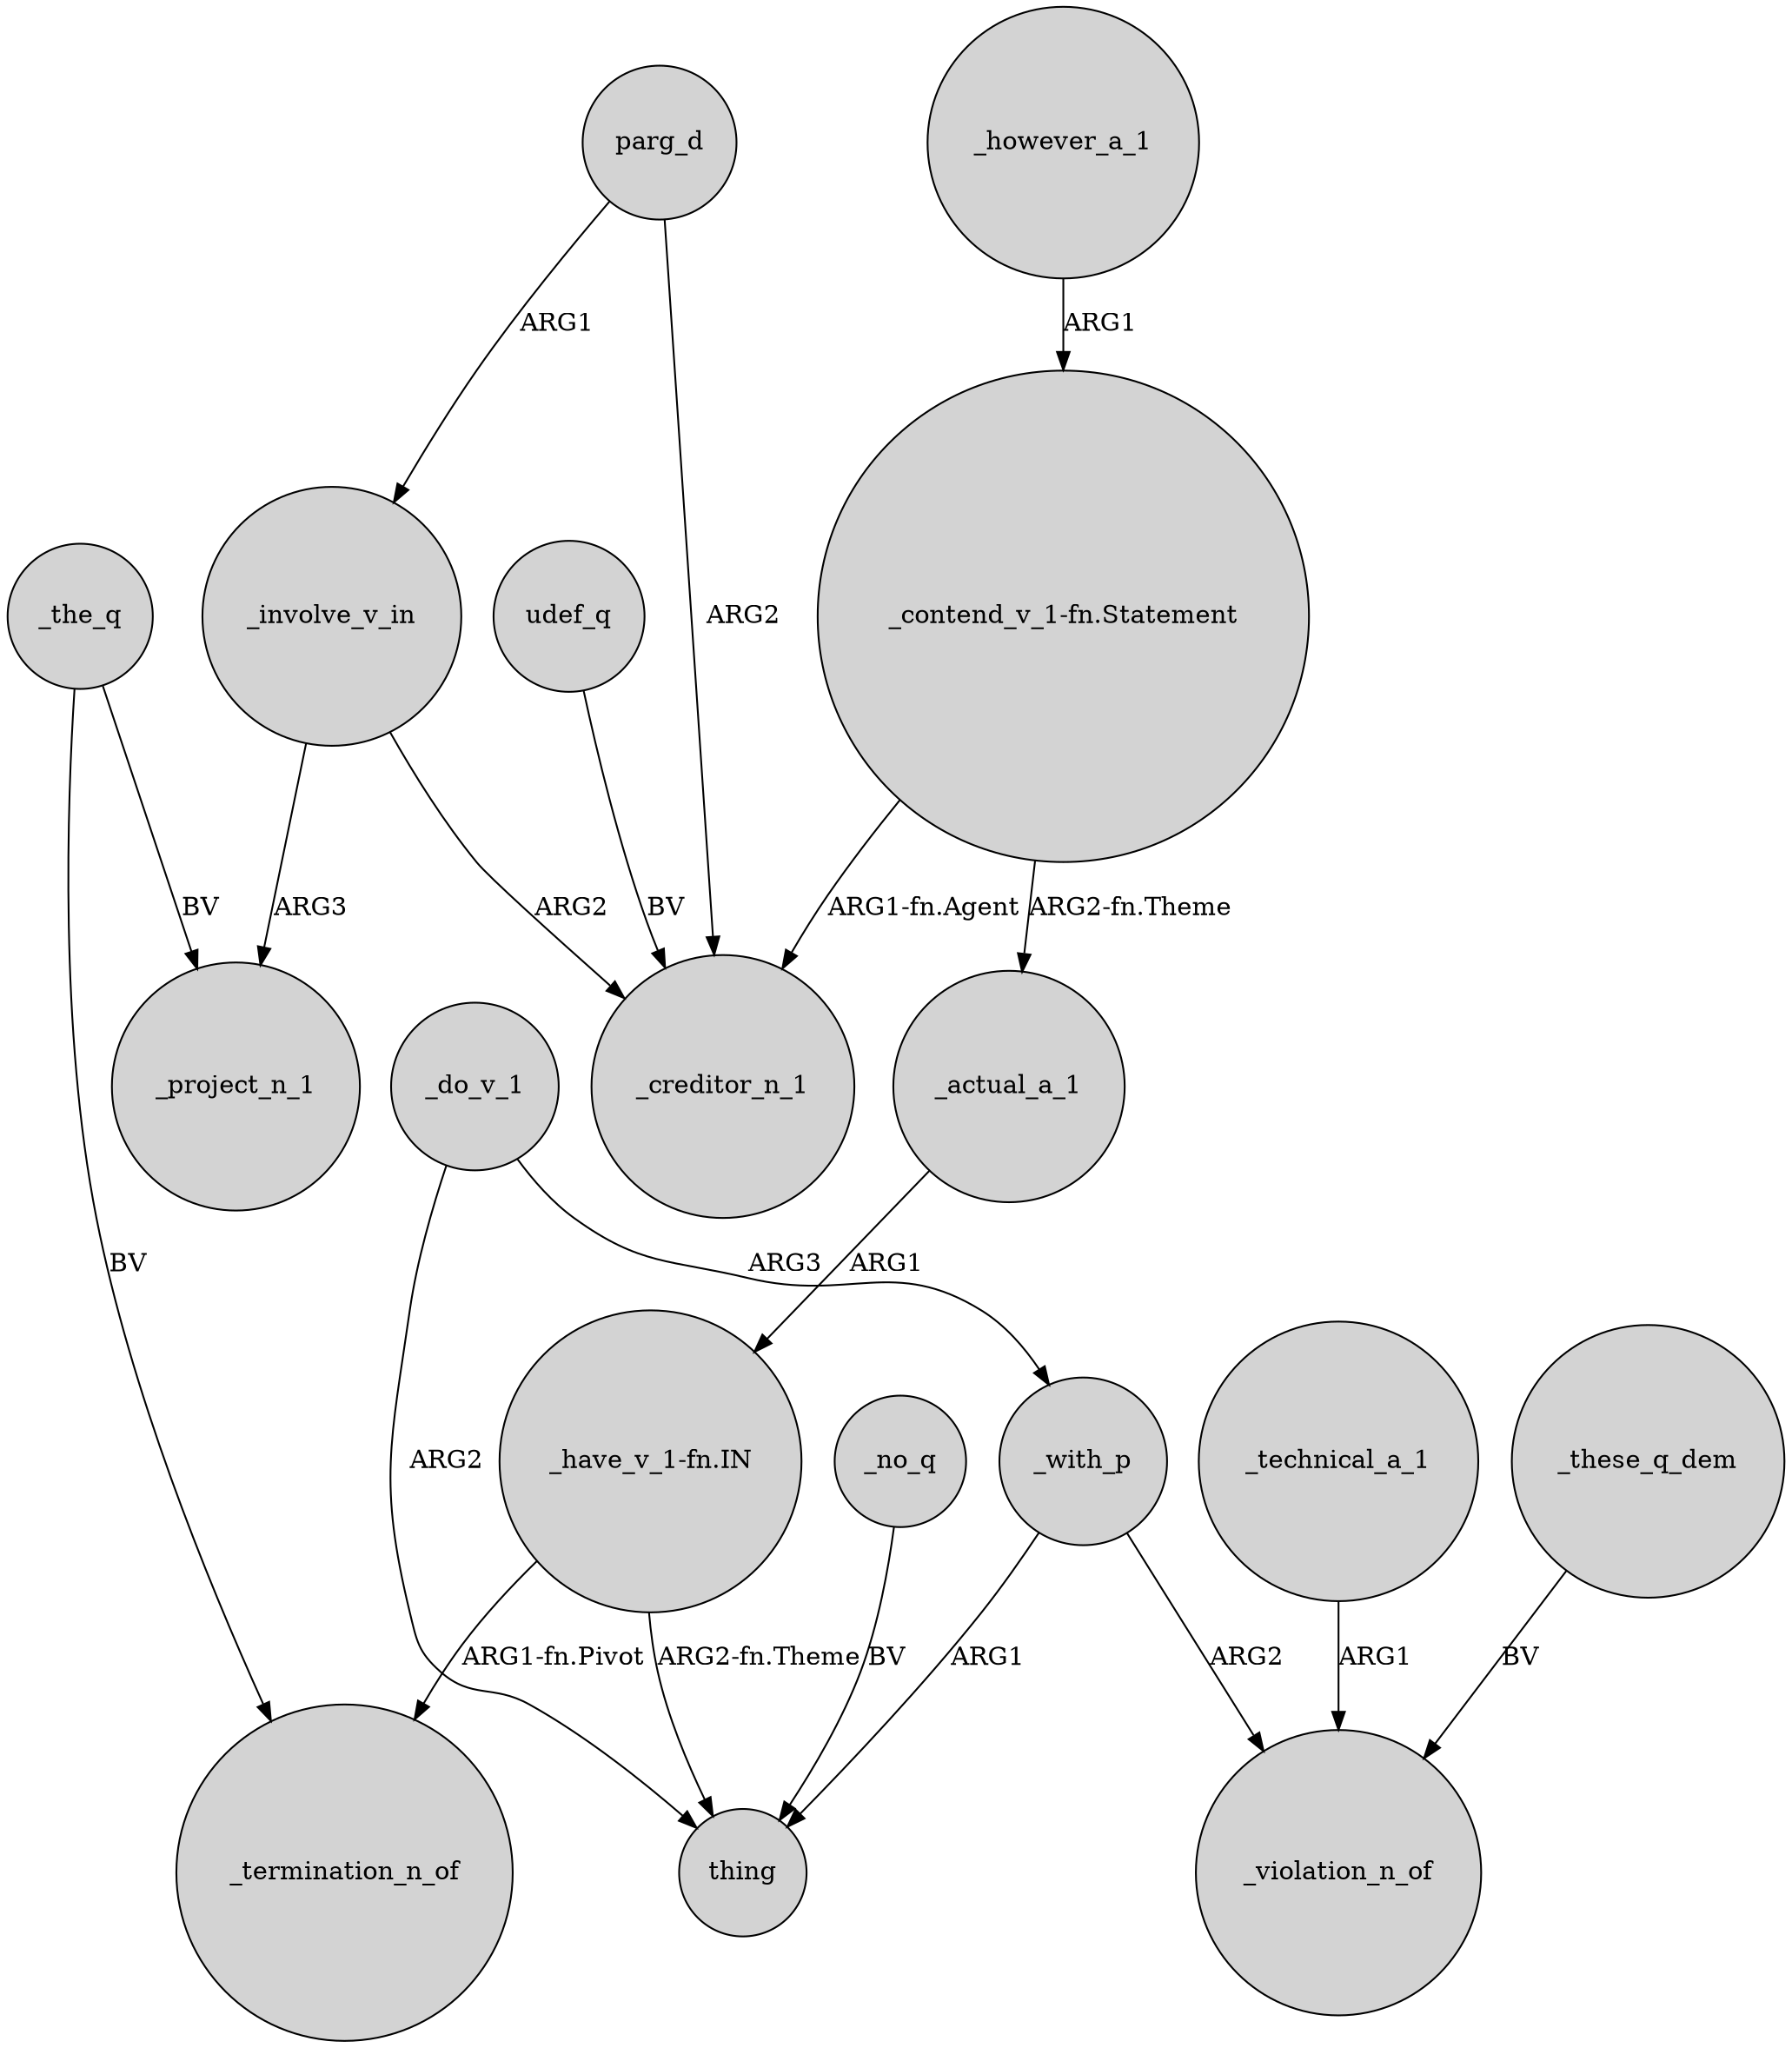 digraph {
	node [shape=circle style=filled]
	_however_a_1 -> "_contend_v_1-fn.Statement" [label=ARG1]
	_involve_v_in -> _project_n_1 [label=ARG3]
	_the_q -> _project_n_1 [label=BV]
	"_have_v_1-fn.IN" -> _termination_n_of [label="ARG1-fn.Pivot"]
	_do_v_1 -> _with_p [label=ARG3]
	_actual_a_1 -> "_have_v_1-fn.IN" [label=ARG1]
	_with_p -> thing [label=ARG1]
	_no_q -> thing [label=BV]
	_involve_v_in -> _creditor_n_1 [label=ARG2]
	"_have_v_1-fn.IN" -> thing [label="ARG2-fn.Theme"]
	parg_d -> _creditor_n_1 [label=ARG2]
	parg_d -> _involve_v_in [label=ARG1]
	udef_q -> _creditor_n_1 [label=BV]
	_with_p -> _violation_n_of [label=ARG2]
	_do_v_1 -> thing [label=ARG2]
	_the_q -> _termination_n_of [label=BV]
	_technical_a_1 -> _violation_n_of [label=ARG1]
	"_contend_v_1-fn.Statement" -> _actual_a_1 [label="ARG2-fn.Theme"]
	"_contend_v_1-fn.Statement" -> _creditor_n_1 [label="ARG1-fn.Agent"]
	_these_q_dem -> _violation_n_of [label=BV]
}
